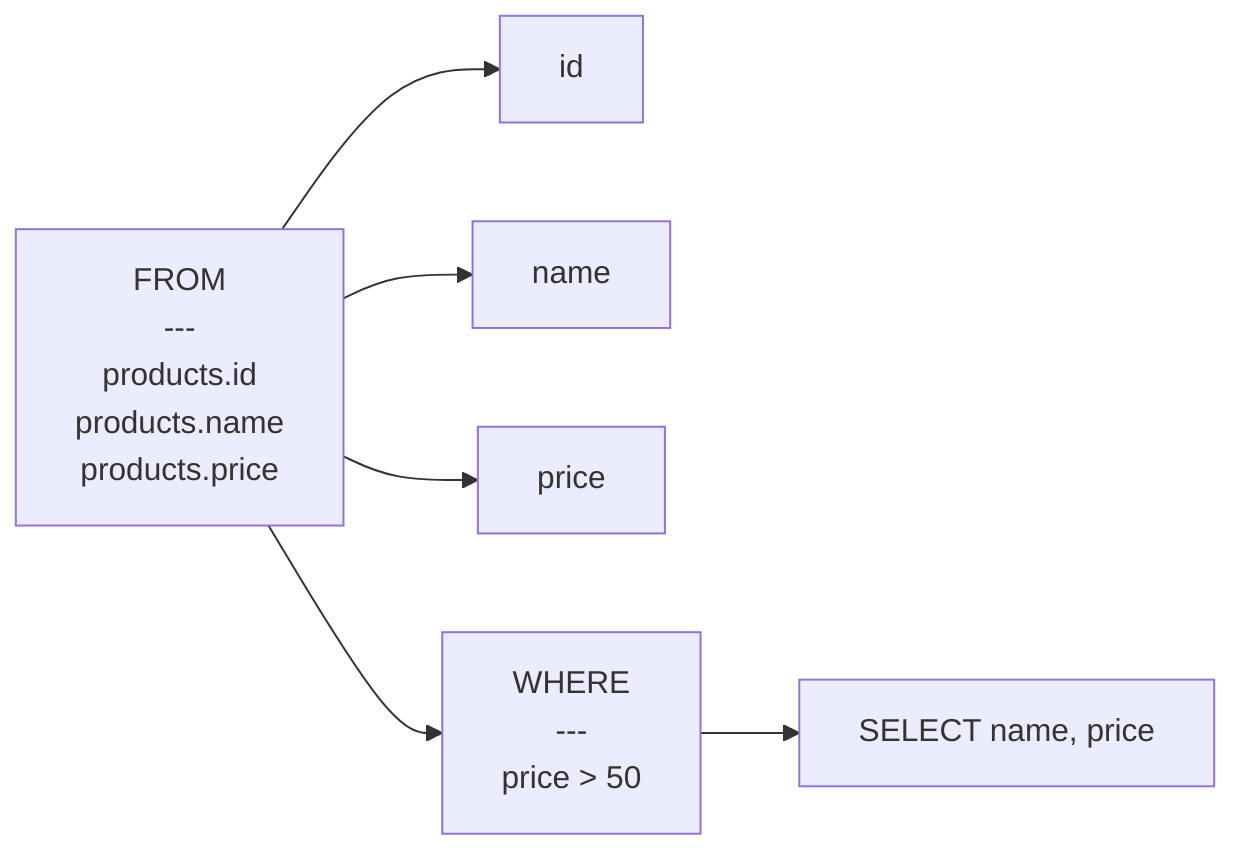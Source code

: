 flowchart LR
    node_0["FROM<br/>---<br/>products.id<br/>products.name<br/>products.price"]
    node_1[id]
    node_2[name]
    node_3[price]
    node_4["WHERE<br/>---<br/>price &gt; 50"]
    node_5["SELECT name, price"]
    node_0 --> node_1
    node_0 --> node_2
    node_0 --> node_3
    node_0 --> node_4
    node_4 --> node_5